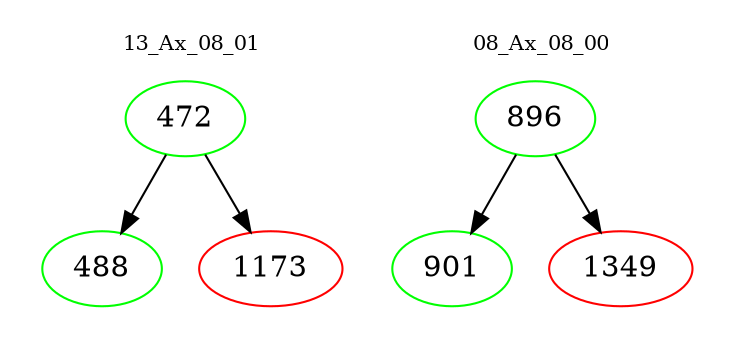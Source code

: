 digraph{
subgraph cluster_0 {
color = white
label = "13_Ax_08_01";
fontsize=10;
T0_472 [label="472", color="green"]
T0_472 -> T0_488 [color="black"]
T0_488 [label="488", color="green"]
T0_472 -> T0_1173 [color="black"]
T0_1173 [label="1173", color="red"]
}
subgraph cluster_1 {
color = white
label = "08_Ax_08_00";
fontsize=10;
T1_896 [label="896", color="green"]
T1_896 -> T1_901 [color="black"]
T1_901 [label="901", color="green"]
T1_896 -> T1_1349 [color="black"]
T1_1349 [label="1349", color="red"]
}
}
